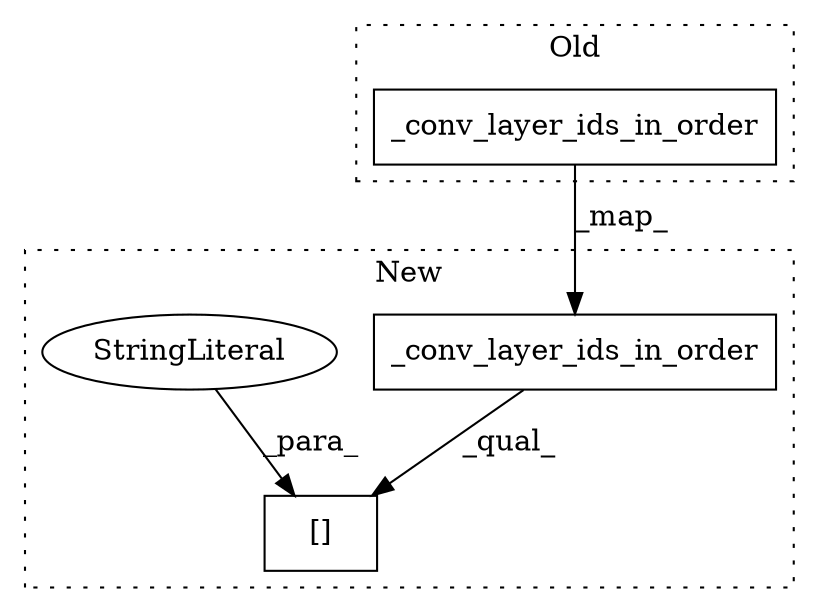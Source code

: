 digraph G {
subgraph cluster0 {
1 [label="_conv_layer_ids_in_order" a="32" s="24516" l="26" shape="box"];
label = "Old";
style="dotted";
}
subgraph cluster1 {
2 [label="_conv_layer_ids_in_order" a="32" s="25635" l="26" shape="box"];
3 [label="[]" a="2" s="25630,25680" l="32,1" shape="box"];
4 [label="StringLiteral" a="45" s="25662" l="18" shape="ellipse"];
label = "New";
style="dotted";
}
1 -> 2 [label="_map_"];
2 -> 3 [label="_qual_"];
4 -> 3 [label="_para_"];
}